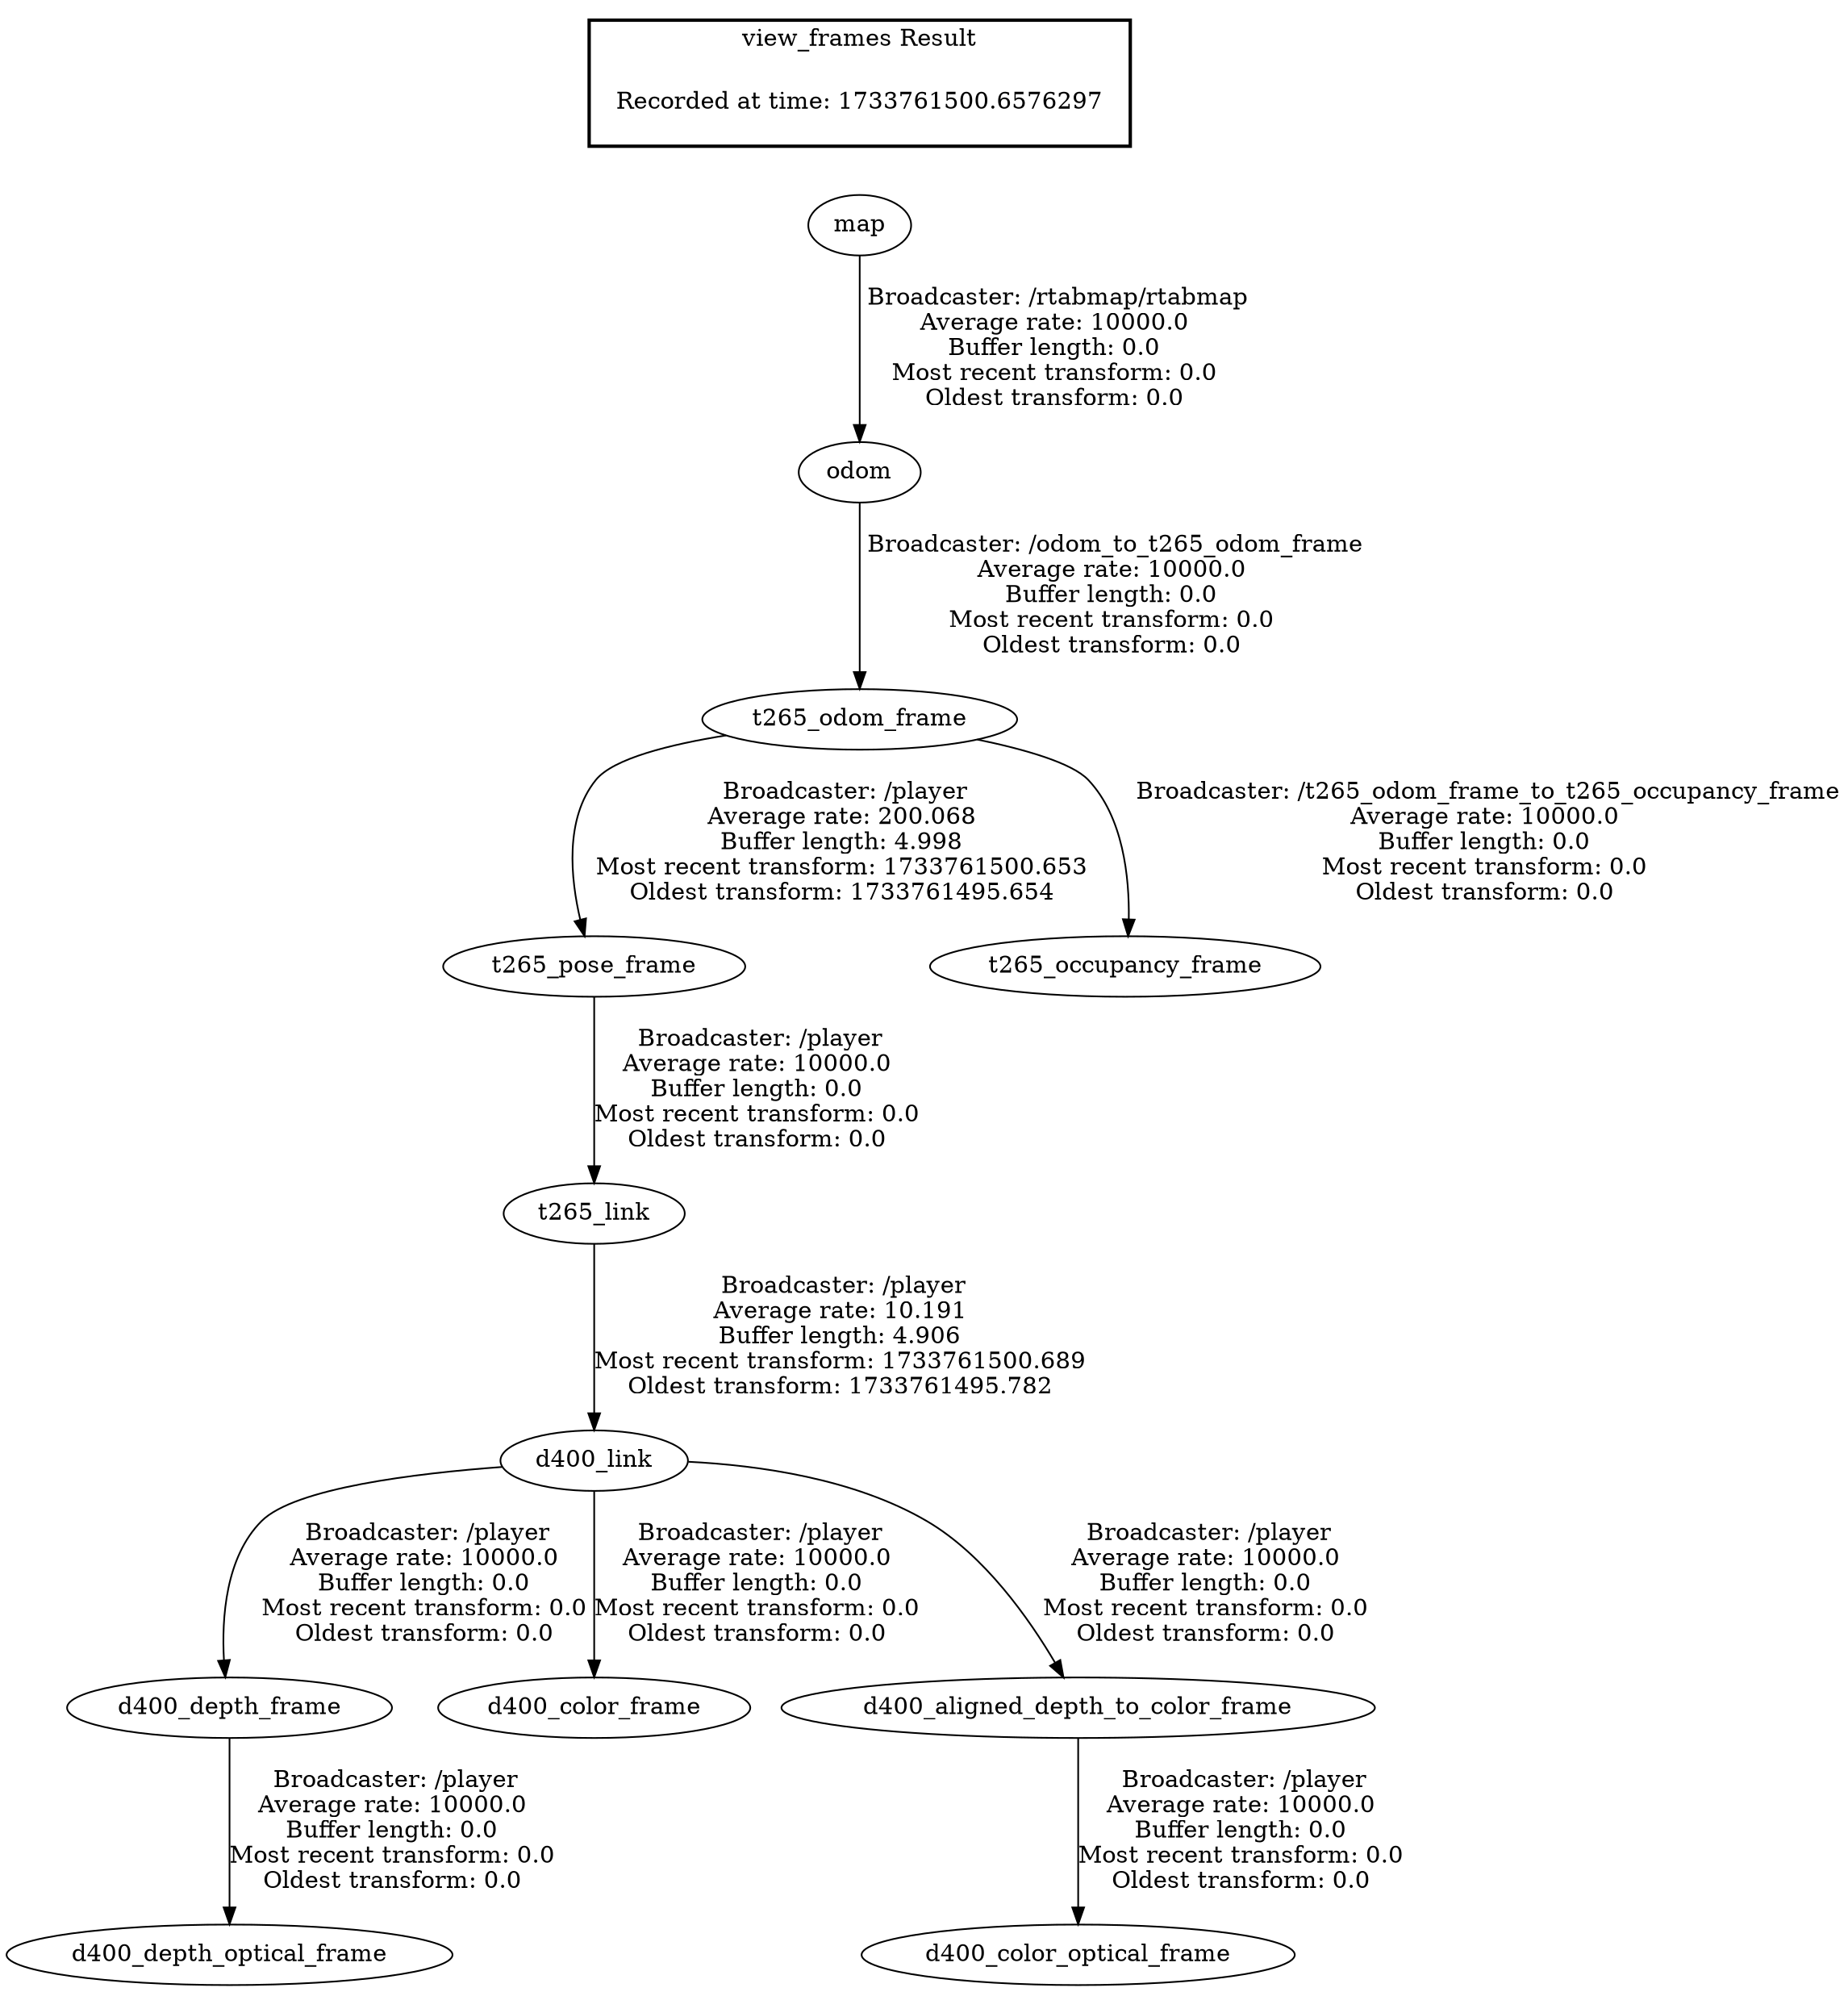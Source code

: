 digraph G {
"odom" -> "t265_odom_frame"[label=" Broadcaster: /odom_to_t265_odom_frame\nAverage rate: 10000.0\nBuffer length: 0.0\nMost recent transform: 0.0\nOldest transform: 0.0\n"];
"map" -> "odom"[label=" Broadcaster: /rtabmap/rtabmap\nAverage rate: 10000.0\nBuffer length: 0.0\nMost recent transform: 0.0\nOldest transform: 0.0\n"];
"t265_odom_frame" -> "t265_pose_frame"[label=" Broadcaster: /player\nAverage rate: 200.068\nBuffer length: 4.998\nMost recent transform: 1733761500.653\nOldest transform: 1733761495.654\n"];
"d400_link" -> "d400_depth_frame"[label=" Broadcaster: /player\nAverage rate: 10000.0\nBuffer length: 0.0\nMost recent transform: 0.0\nOldest transform: 0.0\n"];
"t265_link" -> "d400_link"[label=" Broadcaster: /player\nAverage rate: 10.191\nBuffer length: 4.906\nMost recent transform: 1733761500.689\nOldest transform: 1733761495.782\n"];
"d400_depth_frame" -> "d400_depth_optical_frame"[label=" Broadcaster: /player\nAverage rate: 10000.0\nBuffer length: 0.0\nMost recent transform: 0.0\nOldest transform: 0.0\n"];
"d400_link" -> "d400_color_frame"[label=" Broadcaster: /player\nAverage rate: 10000.0\nBuffer length: 0.0\nMost recent transform: 0.0\nOldest transform: 0.0\n"];
"d400_aligned_depth_to_color_frame" -> "d400_color_optical_frame"[label=" Broadcaster: /player\nAverage rate: 10000.0\nBuffer length: 0.0\nMost recent transform: 0.0\nOldest transform: 0.0\n"];
"d400_link" -> "d400_aligned_depth_to_color_frame"[label=" Broadcaster: /player\nAverage rate: 10000.0\nBuffer length: 0.0\nMost recent transform: 0.0\nOldest transform: 0.0\n"];
"t265_pose_frame" -> "t265_link"[label=" Broadcaster: /player\nAverage rate: 10000.0\nBuffer length: 0.0\nMost recent transform: 0.0\nOldest transform: 0.0\n"];
"t265_odom_frame" -> "t265_occupancy_frame"[label=" Broadcaster: /t265_odom_frame_to_t265_occupancy_frame\nAverage rate: 10000.0\nBuffer length: 0.0\nMost recent transform: 0.0\nOldest transform: 0.0\n"];
edge [style=invis];
 subgraph cluster_legend { style=bold; color=black; label ="view_frames Result";
"Recorded at time: 1733761500.6576297"[ shape=plaintext ] ;
}->"map";
}